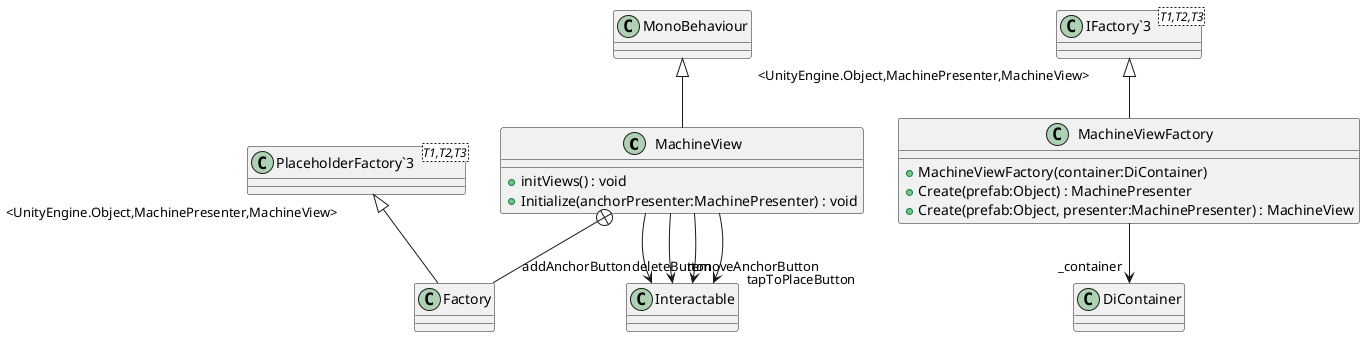 @startuml
class MachineView {
    + initViews() : void
    + Initialize(anchorPresenter:MachinePresenter) : void
}
class MachineViewFactory {
    + MachineViewFactory(container:DiContainer)
    + Create(prefab:Object) : MachinePresenter
    + Create(prefab:Object, presenter:MachinePresenter) : MachineView
}
class Factory {
}
class "IFactory`3"<T1,T2,T3> {
}
class "PlaceholderFactory`3"<T1,T2,T3> {
}
MonoBehaviour <|-- MachineView
MachineView --> "addAnchorButton" Interactable
MachineView --> "removeAnchorButton" Interactable
MachineView --> "tapToPlaceButton" Interactable
MachineView --> "deleteButton" Interactable
"IFactory`3" "<UnityEngine.Object,MachinePresenter,MachineView>" <|-- MachineViewFactory
MachineViewFactory --> "_container" DiContainer
MachineView +-- Factory
"PlaceholderFactory`3" "<UnityEngine.Object,MachinePresenter,MachineView>" <|-- Factory
@enduml
